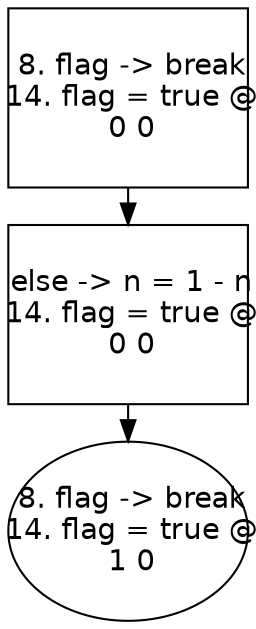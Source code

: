 digraph "" {
  graph [size="16,12",ranksep=.25];               
  node [shape=box,fontname=Helvetica,fontsize=14];
  node [width=1.6,height=1.2,fixedsize=true];     
 0 [label=" 8. flag -> break\n 14. flag = true @\n 0 0\n"peripheries=1];
 1 [label=" 9. else -> n = 1 - n @\n 14. flag = true @\n 0 0\n"peripheries=1];
 2 [label=" 8. flag -> break\n 14. flag = true @\n 1 0\n" shape = ellipse peripheries=1];
 0 -> 1;
 1 -> 2;
}
